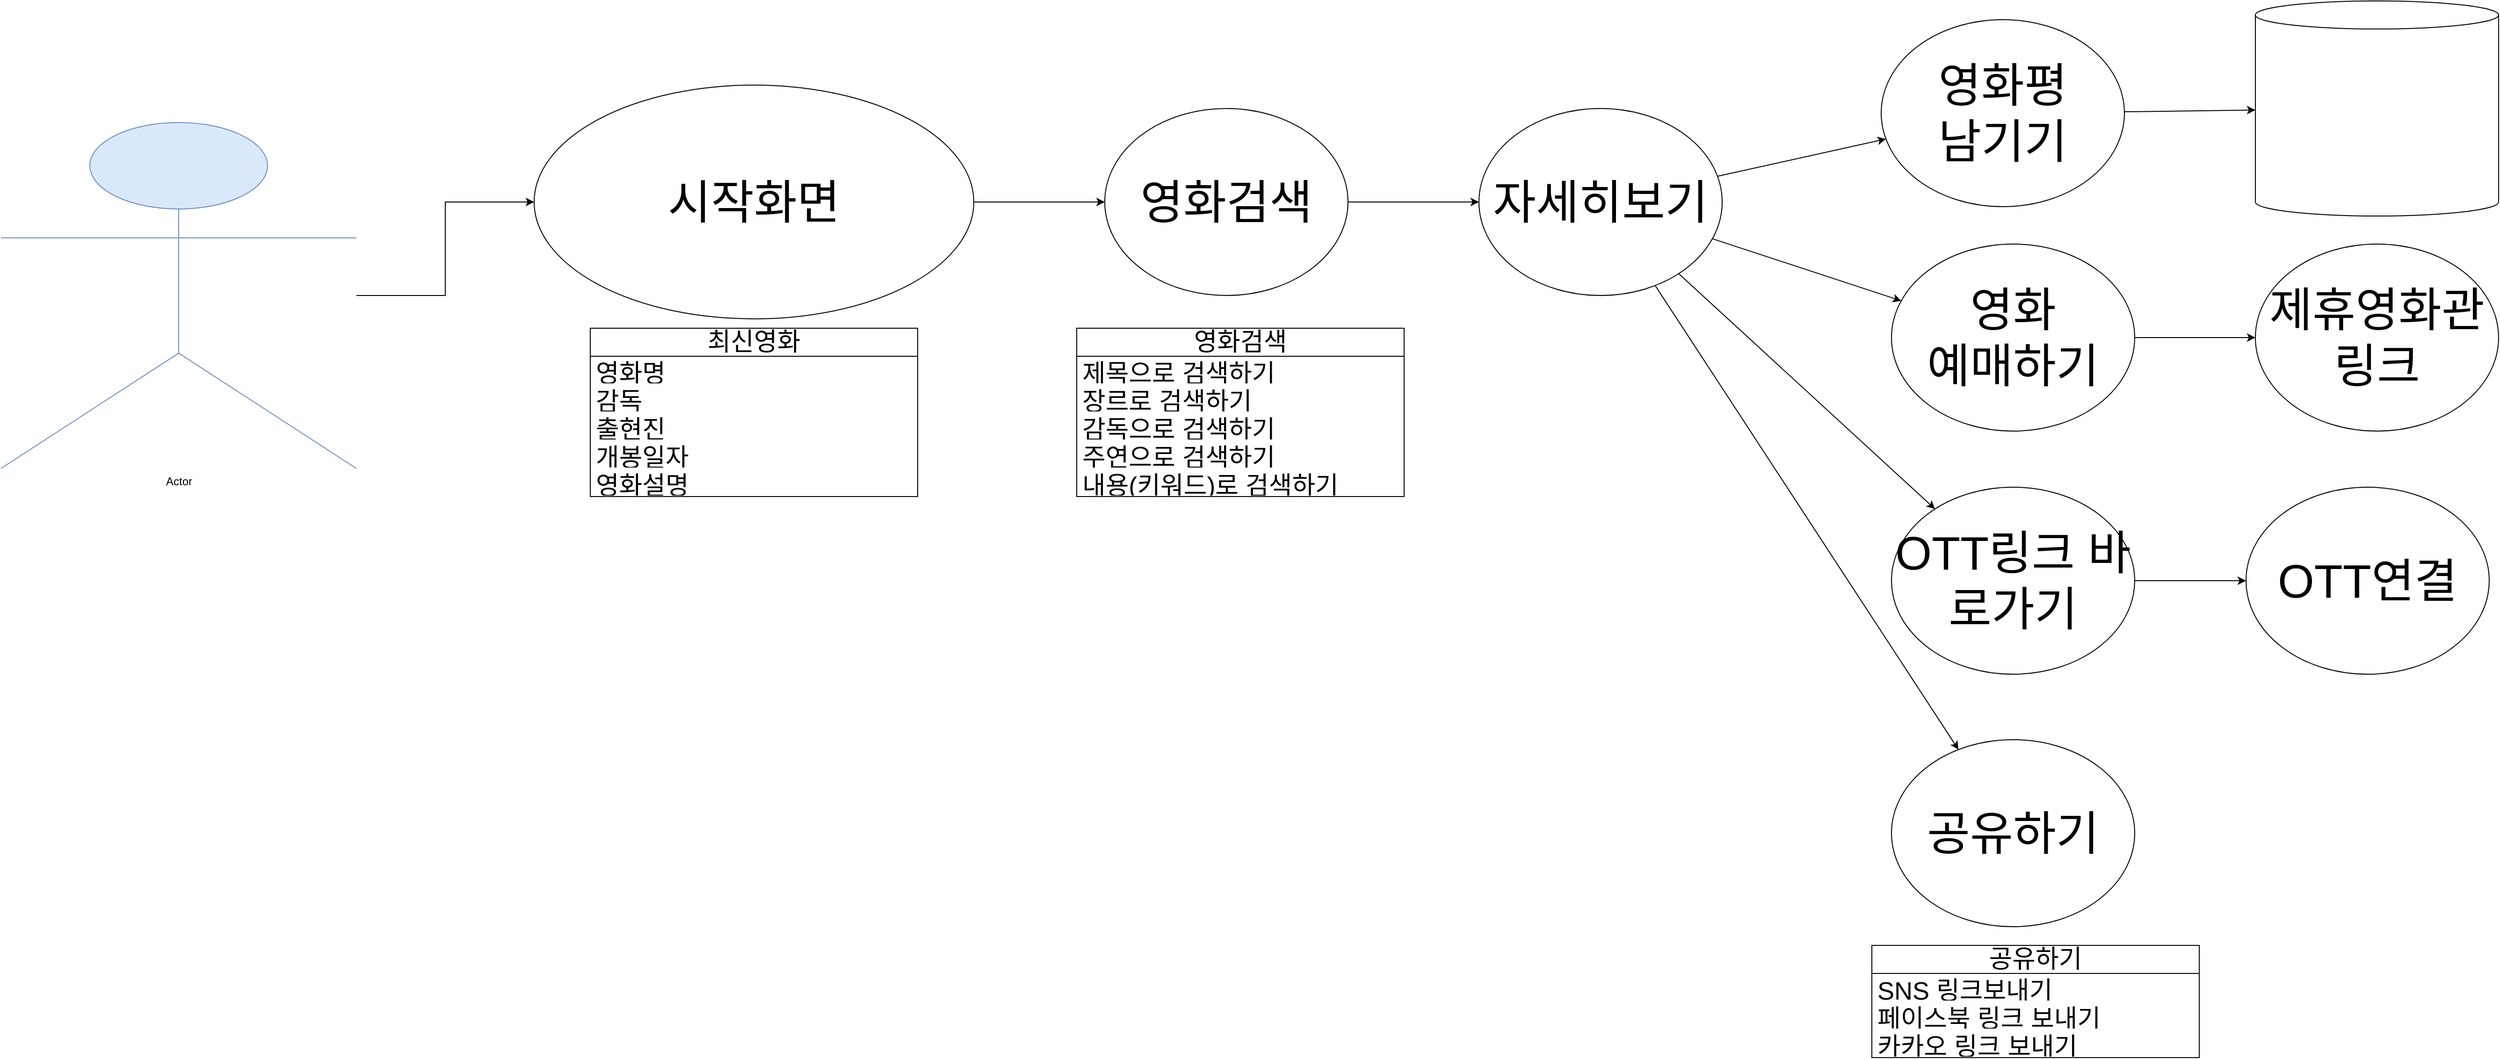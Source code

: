 <mxfile version="21.3.7" type="device">
  <diagram name="페이지-1" id="4ybsohaJhQ7dMW6F-Fi_">
    <mxGraphModel dx="4780" dy="2330" grid="1" gridSize="10" guides="1" tooltips="1" connect="1" arrows="1" fold="1" page="1" pageScale="1" pageWidth="4681" pageHeight="3300" math="0" shadow="0">
      <root>
        <mxCell id="0" />
        <mxCell id="1" parent="0" />
        <mxCell id="aDRcTNhzuDtdoMTe6Rfn-13" style="edgeStyle=orthogonalEdgeStyle;rounded=0;orthogonalLoop=1;jettySize=auto;html=1;entryX=0;entryY=0.5;entryDx=0;entryDy=0;" edge="1" parent="1" source="aDRcTNhzuDtdoMTe6Rfn-1" target="aDRcTNhzuDtdoMTe6Rfn-3">
          <mxGeometry relative="1" as="geometry" />
        </mxCell>
        <mxCell id="aDRcTNhzuDtdoMTe6Rfn-1" value="Actor" style="shape=umlActor;verticalLabelPosition=bottom;verticalAlign=top;html=1;outlineConnect=0;fillColor=#dae8fc;strokeColor=#6c8ebf;" vertex="1" parent="1">
          <mxGeometry x="60" y="200" width="380" height="370" as="geometry" />
        </mxCell>
        <mxCell id="aDRcTNhzuDtdoMTe6Rfn-21" style="edgeStyle=orthogonalEdgeStyle;rounded=0;orthogonalLoop=1;jettySize=auto;html=1;" edge="1" parent="1" source="aDRcTNhzuDtdoMTe6Rfn-3" target="aDRcTNhzuDtdoMTe6Rfn-14">
          <mxGeometry relative="1" as="geometry" />
        </mxCell>
        <mxCell id="aDRcTNhzuDtdoMTe6Rfn-3" value="&lt;font style=&quot;font-size: 50px;&quot;&gt;시작화면&lt;/font&gt;" style="ellipse;whiteSpace=wrap;html=1;" vertex="1" parent="1">
          <mxGeometry x="630" y="160" width="470" height="250" as="geometry" />
        </mxCell>
        <mxCell id="aDRcTNhzuDtdoMTe6Rfn-5" value="최신영화" style="swimlane;fontStyle=0;childLayout=stackLayout;horizontal=1;startSize=30;horizontalStack=0;resizeParent=1;resizeParentMax=0;resizeLast=0;collapsible=1;marginBottom=0;whiteSpace=wrap;html=1;fontSize=27;" vertex="1" parent="1">
          <mxGeometry x="690" y="420" width="350" height="180" as="geometry" />
        </mxCell>
        <mxCell id="aDRcTNhzuDtdoMTe6Rfn-6" value="영화명&lt;span style=&quot;white-space: pre; font-size: 27px;&quot;&gt;&#x9;&lt;/span&gt;&lt;br style=&quot;font-size: 27px;&quot;&gt;" style="text;strokeColor=none;fillColor=none;align=left;verticalAlign=middle;spacingLeft=4;spacingRight=4;overflow=hidden;points=[[0,0.5],[1,0.5]];portConstraint=eastwest;rotatable=0;whiteSpace=wrap;html=1;fontSize=27;" vertex="1" parent="aDRcTNhzuDtdoMTe6Rfn-5">
          <mxGeometry y="30" width="350" height="30" as="geometry" />
        </mxCell>
        <mxCell id="aDRcTNhzuDtdoMTe6Rfn-7" value="감독" style="text;strokeColor=none;fillColor=none;align=left;verticalAlign=middle;spacingLeft=4;spacingRight=4;overflow=hidden;points=[[0,0.5],[1,0.5]];portConstraint=eastwest;rotatable=0;whiteSpace=wrap;html=1;fontSize=27;" vertex="1" parent="aDRcTNhzuDtdoMTe6Rfn-5">
          <mxGeometry y="60" width="350" height="30" as="geometry" />
        </mxCell>
        <mxCell id="aDRcTNhzuDtdoMTe6Rfn-8" value="출현진" style="text;strokeColor=none;fillColor=none;align=left;verticalAlign=middle;spacingLeft=4;spacingRight=4;overflow=hidden;points=[[0,0.5],[1,0.5]];portConstraint=eastwest;rotatable=0;whiteSpace=wrap;html=1;fontSize=27;" vertex="1" parent="aDRcTNhzuDtdoMTe6Rfn-5">
          <mxGeometry y="90" width="350" height="30" as="geometry" />
        </mxCell>
        <mxCell id="aDRcTNhzuDtdoMTe6Rfn-12" value="개봉일자" style="text;strokeColor=none;fillColor=none;align=left;verticalAlign=middle;spacingLeft=4;spacingRight=4;overflow=hidden;points=[[0,0.5],[1,0.5]];portConstraint=eastwest;rotatable=0;whiteSpace=wrap;html=1;fontSize=27;" vertex="1" parent="aDRcTNhzuDtdoMTe6Rfn-5">
          <mxGeometry y="120" width="350" height="30" as="geometry" />
        </mxCell>
        <mxCell id="aDRcTNhzuDtdoMTe6Rfn-11" value="영화설명" style="text;strokeColor=none;fillColor=none;align=left;verticalAlign=middle;spacingLeft=4;spacingRight=4;overflow=hidden;points=[[0,0.5],[1,0.5]];portConstraint=eastwest;rotatable=0;whiteSpace=wrap;html=1;fontSize=27;" vertex="1" parent="aDRcTNhzuDtdoMTe6Rfn-5">
          <mxGeometry y="150" width="350" height="30" as="geometry" />
        </mxCell>
        <mxCell id="aDRcTNhzuDtdoMTe6Rfn-24" style="edgeStyle=orthogonalEdgeStyle;rounded=0;orthogonalLoop=1;jettySize=auto;html=1;entryX=0;entryY=0.5;entryDx=0;entryDy=0;" edge="1" parent="1" source="aDRcTNhzuDtdoMTe6Rfn-14" target="aDRcTNhzuDtdoMTe6Rfn-22">
          <mxGeometry relative="1" as="geometry" />
        </mxCell>
        <mxCell id="aDRcTNhzuDtdoMTe6Rfn-14" value="&lt;font style=&quot;font-size: 50px;&quot;&gt;영화검색&lt;/font&gt;" style="ellipse;whiteSpace=wrap;html=1;" vertex="1" parent="1">
          <mxGeometry x="1240" y="185" width="260" height="200" as="geometry" />
        </mxCell>
        <mxCell id="aDRcTNhzuDtdoMTe6Rfn-15" value="영화검색" style="swimlane;fontStyle=0;childLayout=stackLayout;horizontal=1;startSize=30;horizontalStack=0;resizeParent=1;resizeParentMax=0;resizeLast=0;collapsible=1;marginBottom=0;whiteSpace=wrap;html=1;fontSize=27;" vertex="1" parent="1">
          <mxGeometry x="1210" y="420" width="350" height="180" as="geometry" />
        </mxCell>
        <mxCell id="aDRcTNhzuDtdoMTe6Rfn-16" value="제목으로 검색하기" style="text;strokeColor=none;fillColor=none;align=left;verticalAlign=middle;spacingLeft=4;spacingRight=4;overflow=hidden;points=[[0,0.5],[1,0.5]];portConstraint=eastwest;rotatable=0;whiteSpace=wrap;html=1;fontSize=27;" vertex="1" parent="aDRcTNhzuDtdoMTe6Rfn-15">
          <mxGeometry y="30" width="350" height="30" as="geometry" />
        </mxCell>
        <mxCell id="aDRcTNhzuDtdoMTe6Rfn-17" value="장르로 검색하기" style="text;strokeColor=none;fillColor=none;align=left;verticalAlign=middle;spacingLeft=4;spacingRight=4;overflow=hidden;points=[[0,0.5],[1,0.5]];portConstraint=eastwest;rotatable=0;whiteSpace=wrap;html=1;fontSize=27;" vertex="1" parent="aDRcTNhzuDtdoMTe6Rfn-15">
          <mxGeometry y="60" width="350" height="30" as="geometry" />
        </mxCell>
        <mxCell id="aDRcTNhzuDtdoMTe6Rfn-18" value="감독으로 검색하기" style="text;strokeColor=none;fillColor=none;align=left;verticalAlign=middle;spacingLeft=4;spacingRight=4;overflow=hidden;points=[[0,0.5],[1,0.5]];portConstraint=eastwest;rotatable=0;whiteSpace=wrap;html=1;fontSize=27;" vertex="1" parent="aDRcTNhzuDtdoMTe6Rfn-15">
          <mxGeometry y="90" width="350" height="30" as="geometry" />
        </mxCell>
        <mxCell id="aDRcTNhzuDtdoMTe6Rfn-19" value="주연으로 검색하기" style="text;strokeColor=none;fillColor=none;align=left;verticalAlign=middle;spacingLeft=4;spacingRight=4;overflow=hidden;points=[[0,0.5],[1,0.5]];portConstraint=eastwest;rotatable=0;whiteSpace=wrap;html=1;fontSize=27;" vertex="1" parent="aDRcTNhzuDtdoMTe6Rfn-15">
          <mxGeometry y="120" width="350" height="30" as="geometry" />
        </mxCell>
        <mxCell id="aDRcTNhzuDtdoMTe6Rfn-20" value="내용(키워드)로 검색하기" style="text;strokeColor=none;fillColor=none;align=left;verticalAlign=middle;spacingLeft=4;spacingRight=4;overflow=hidden;points=[[0,0.5],[1,0.5]];portConstraint=eastwest;rotatable=0;whiteSpace=wrap;html=1;fontSize=27;" vertex="1" parent="aDRcTNhzuDtdoMTe6Rfn-15">
          <mxGeometry y="150" width="350" height="30" as="geometry" />
        </mxCell>
        <mxCell id="aDRcTNhzuDtdoMTe6Rfn-41" style="rounded=0;orthogonalLoop=1;jettySize=auto;html=1;" edge="1" parent="1" source="aDRcTNhzuDtdoMTe6Rfn-22" target="aDRcTNhzuDtdoMTe6Rfn-25">
          <mxGeometry relative="1" as="geometry" />
        </mxCell>
        <mxCell id="aDRcTNhzuDtdoMTe6Rfn-42" style="edgeStyle=none;shape=connector;rounded=0;orthogonalLoop=1;jettySize=auto;html=1;labelBackgroundColor=default;strokeColor=default;fontFamily=Helvetica;fontSize=11;fontColor=default;endArrow=classic;" edge="1" parent="1" source="aDRcTNhzuDtdoMTe6Rfn-22" target="aDRcTNhzuDtdoMTe6Rfn-26">
          <mxGeometry relative="1" as="geometry" />
        </mxCell>
        <mxCell id="aDRcTNhzuDtdoMTe6Rfn-43" style="edgeStyle=none;shape=connector;rounded=0;orthogonalLoop=1;jettySize=auto;html=1;labelBackgroundColor=default;strokeColor=default;fontFamily=Helvetica;fontSize=11;fontColor=default;endArrow=classic;" edge="1" parent="1" source="aDRcTNhzuDtdoMTe6Rfn-22" target="aDRcTNhzuDtdoMTe6Rfn-27">
          <mxGeometry relative="1" as="geometry" />
        </mxCell>
        <mxCell id="aDRcTNhzuDtdoMTe6Rfn-44" style="edgeStyle=none;shape=connector;rounded=0;orthogonalLoop=1;jettySize=auto;html=1;labelBackgroundColor=default;strokeColor=default;fontFamily=Helvetica;fontSize=11;fontColor=default;endArrow=classic;" edge="1" parent="1" source="aDRcTNhzuDtdoMTe6Rfn-22" target="aDRcTNhzuDtdoMTe6Rfn-28">
          <mxGeometry relative="1" as="geometry" />
        </mxCell>
        <mxCell id="aDRcTNhzuDtdoMTe6Rfn-22" value="&lt;span style=&quot;font-size: 50px;&quot;&gt;자세히보기&lt;/span&gt;" style="ellipse;whiteSpace=wrap;html=1;" vertex="1" parent="1">
          <mxGeometry x="1640" y="185" width="260" height="200" as="geometry" />
        </mxCell>
        <mxCell id="aDRcTNhzuDtdoMTe6Rfn-48" style="edgeStyle=none;shape=connector;rounded=0;orthogonalLoop=1;jettySize=auto;html=1;labelBackgroundColor=default;strokeColor=default;fontFamily=Helvetica;fontSize=11;fontColor=default;endArrow=classic;" edge="1" parent="1" source="aDRcTNhzuDtdoMTe6Rfn-25" target="aDRcTNhzuDtdoMTe6Rfn-47">
          <mxGeometry relative="1" as="geometry" />
        </mxCell>
        <mxCell id="aDRcTNhzuDtdoMTe6Rfn-25" value="&lt;span style=&quot;font-size: 50px;&quot;&gt;영화평&lt;br&gt;남기기&lt;/span&gt;" style="ellipse;whiteSpace=wrap;html=1;" vertex="1" parent="1">
          <mxGeometry x="2070" y="90" width="260" height="200" as="geometry" />
        </mxCell>
        <mxCell id="aDRcTNhzuDtdoMTe6Rfn-45" style="edgeStyle=none;shape=connector;rounded=0;orthogonalLoop=1;jettySize=auto;html=1;labelBackgroundColor=default;strokeColor=default;fontFamily=Helvetica;fontSize=11;fontColor=default;endArrow=classic;" edge="1" parent="1" source="aDRcTNhzuDtdoMTe6Rfn-26" target="aDRcTNhzuDtdoMTe6Rfn-33">
          <mxGeometry relative="1" as="geometry" />
        </mxCell>
        <mxCell id="aDRcTNhzuDtdoMTe6Rfn-26" value="&lt;span style=&quot;font-size: 50px;&quot;&gt;영화&lt;br&gt;예매하기&lt;/span&gt;" style="ellipse;whiteSpace=wrap;html=1;" vertex="1" parent="1">
          <mxGeometry x="2081" y="330" width="260" height="200" as="geometry" />
        </mxCell>
        <mxCell id="aDRcTNhzuDtdoMTe6Rfn-46" style="edgeStyle=none;shape=connector;rounded=0;orthogonalLoop=1;jettySize=auto;html=1;labelBackgroundColor=default;strokeColor=default;fontFamily=Helvetica;fontSize=11;fontColor=default;endArrow=classic;" edge="1" parent="1" source="aDRcTNhzuDtdoMTe6Rfn-27" target="aDRcTNhzuDtdoMTe6Rfn-34">
          <mxGeometry relative="1" as="geometry" />
        </mxCell>
        <mxCell id="aDRcTNhzuDtdoMTe6Rfn-27" value="&lt;span style=&quot;font-size: 50px;&quot;&gt;OTT링크 바로가기&lt;/span&gt;" style="ellipse;whiteSpace=wrap;html=1;" vertex="1" parent="1">
          <mxGeometry x="2081" y="590" width="260" height="200" as="geometry" />
        </mxCell>
        <mxCell id="aDRcTNhzuDtdoMTe6Rfn-28" value="&lt;span style=&quot;font-size: 50px;&quot;&gt;공유하기&lt;/span&gt;" style="ellipse;whiteSpace=wrap;html=1;" vertex="1" parent="1">
          <mxGeometry x="2081" y="860" width="260" height="200" as="geometry" />
        </mxCell>
        <mxCell id="aDRcTNhzuDtdoMTe6Rfn-33" value="&lt;span style=&quot;font-size: 50px;&quot;&gt;제휴영화관링크&lt;/span&gt;" style="ellipse;whiteSpace=wrap;html=1;" vertex="1" parent="1">
          <mxGeometry x="2470" y="330" width="260" height="200" as="geometry" />
        </mxCell>
        <mxCell id="aDRcTNhzuDtdoMTe6Rfn-34" value="&lt;span style=&quot;font-size: 50px;&quot;&gt;OTT연결&lt;/span&gt;" style="ellipse;whiteSpace=wrap;html=1;" vertex="1" parent="1">
          <mxGeometry x="2460" y="590" width="260" height="200" as="geometry" />
        </mxCell>
        <mxCell id="aDRcTNhzuDtdoMTe6Rfn-35" value="공유하기" style="swimlane;fontStyle=0;childLayout=stackLayout;horizontal=1;startSize=30;horizontalStack=0;resizeParent=1;resizeParentMax=0;resizeLast=0;collapsible=1;marginBottom=0;whiteSpace=wrap;html=1;fontSize=27;" vertex="1" parent="1">
          <mxGeometry x="2060" y="1080" width="350" height="120" as="geometry" />
        </mxCell>
        <mxCell id="aDRcTNhzuDtdoMTe6Rfn-36" value="SNS 링크보내기" style="text;strokeColor=none;fillColor=none;align=left;verticalAlign=middle;spacingLeft=4;spacingRight=4;overflow=hidden;points=[[0,0.5],[1,0.5]];portConstraint=eastwest;rotatable=0;whiteSpace=wrap;html=1;fontSize=27;" vertex="1" parent="aDRcTNhzuDtdoMTe6Rfn-35">
          <mxGeometry y="30" width="350" height="30" as="geometry" />
        </mxCell>
        <mxCell id="aDRcTNhzuDtdoMTe6Rfn-37" value="페이스북 링크 보내기" style="text;strokeColor=none;fillColor=none;align=left;verticalAlign=middle;spacingLeft=4;spacingRight=4;overflow=hidden;points=[[0,0.5],[1,0.5]];portConstraint=eastwest;rotatable=0;whiteSpace=wrap;html=1;fontSize=27;" vertex="1" parent="aDRcTNhzuDtdoMTe6Rfn-35">
          <mxGeometry y="60" width="350" height="30" as="geometry" />
        </mxCell>
        <mxCell id="aDRcTNhzuDtdoMTe6Rfn-38" value="카카오 링크 보내기" style="text;strokeColor=none;fillColor=none;align=left;verticalAlign=middle;spacingLeft=4;spacingRight=4;overflow=hidden;points=[[0,0.5],[1,0.5]];portConstraint=eastwest;rotatable=0;whiteSpace=wrap;html=1;fontSize=27;" vertex="1" parent="aDRcTNhzuDtdoMTe6Rfn-35">
          <mxGeometry y="90" width="350" height="30" as="geometry" />
        </mxCell>
        <mxCell id="aDRcTNhzuDtdoMTe6Rfn-47" value="" style="shape=cylinder3;whiteSpace=wrap;html=1;boundedLbl=1;backgroundOutline=1;size=15;fontFamily=Helvetica;fontSize=11;fontColor=default;" vertex="1" parent="1">
          <mxGeometry x="2470" y="70" width="260" height="230" as="geometry" />
        </mxCell>
      </root>
    </mxGraphModel>
  </diagram>
</mxfile>

